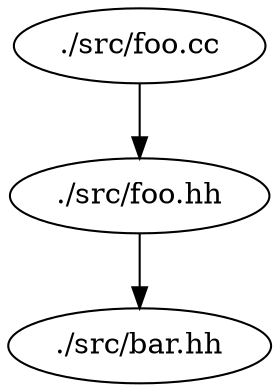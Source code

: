 digraph header_dep {
	node [label="\N"];
	srcfoocc [label="./src/foo.cc"];
	srcfoohh [label="./src/foo.hh"];
	srcbarhh [label="./src/bar.hh"];
	srcfoocc -> srcfoohh;
	srcfoohh -> srcbarhh;
}
